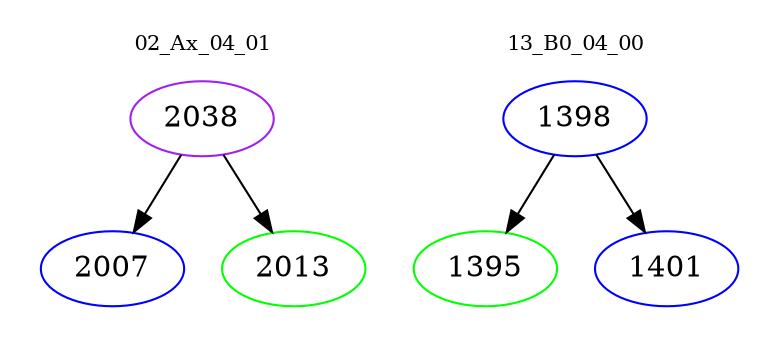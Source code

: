 digraph{
subgraph cluster_0 {
color = white
label = "02_Ax_04_01";
fontsize=10;
T0_2038 [label="2038", color="purple"]
T0_2038 -> T0_2007 [color="black"]
T0_2007 [label="2007", color="blue"]
T0_2038 -> T0_2013 [color="black"]
T0_2013 [label="2013", color="green"]
}
subgraph cluster_1 {
color = white
label = "13_B0_04_00";
fontsize=10;
T1_1398 [label="1398", color="blue"]
T1_1398 -> T1_1395 [color="black"]
T1_1395 [label="1395", color="green"]
T1_1398 -> T1_1401 [color="black"]
T1_1401 [label="1401", color="blue"]
}
}
